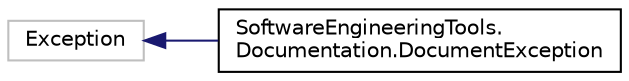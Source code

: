 digraph "Osztályhierarchia-ábra"
{
  edge [fontname="Helvetica",fontsize="10",labelfontname="Helvetica",labelfontsize="10"];
  node [fontname="Helvetica",fontsize="10",shape=record];
  rankdir="LR";
  Node1 [label="Exception",height=0.2,width=0.4,color="grey75", fillcolor="white", style="filled"];
  Node1 -> Node2 [dir="back",color="midnightblue",fontsize="10",style="solid",fontname="Helvetica"];
  Node2 [label="SoftwareEngineeringTools.\lDocumentation.DocumentException",height=0.2,width=0.4,color="black", fillcolor="white", style="filled",URL="$class_software_engineering_tools_1_1_documentation_1_1_document_exception.html"];
}
